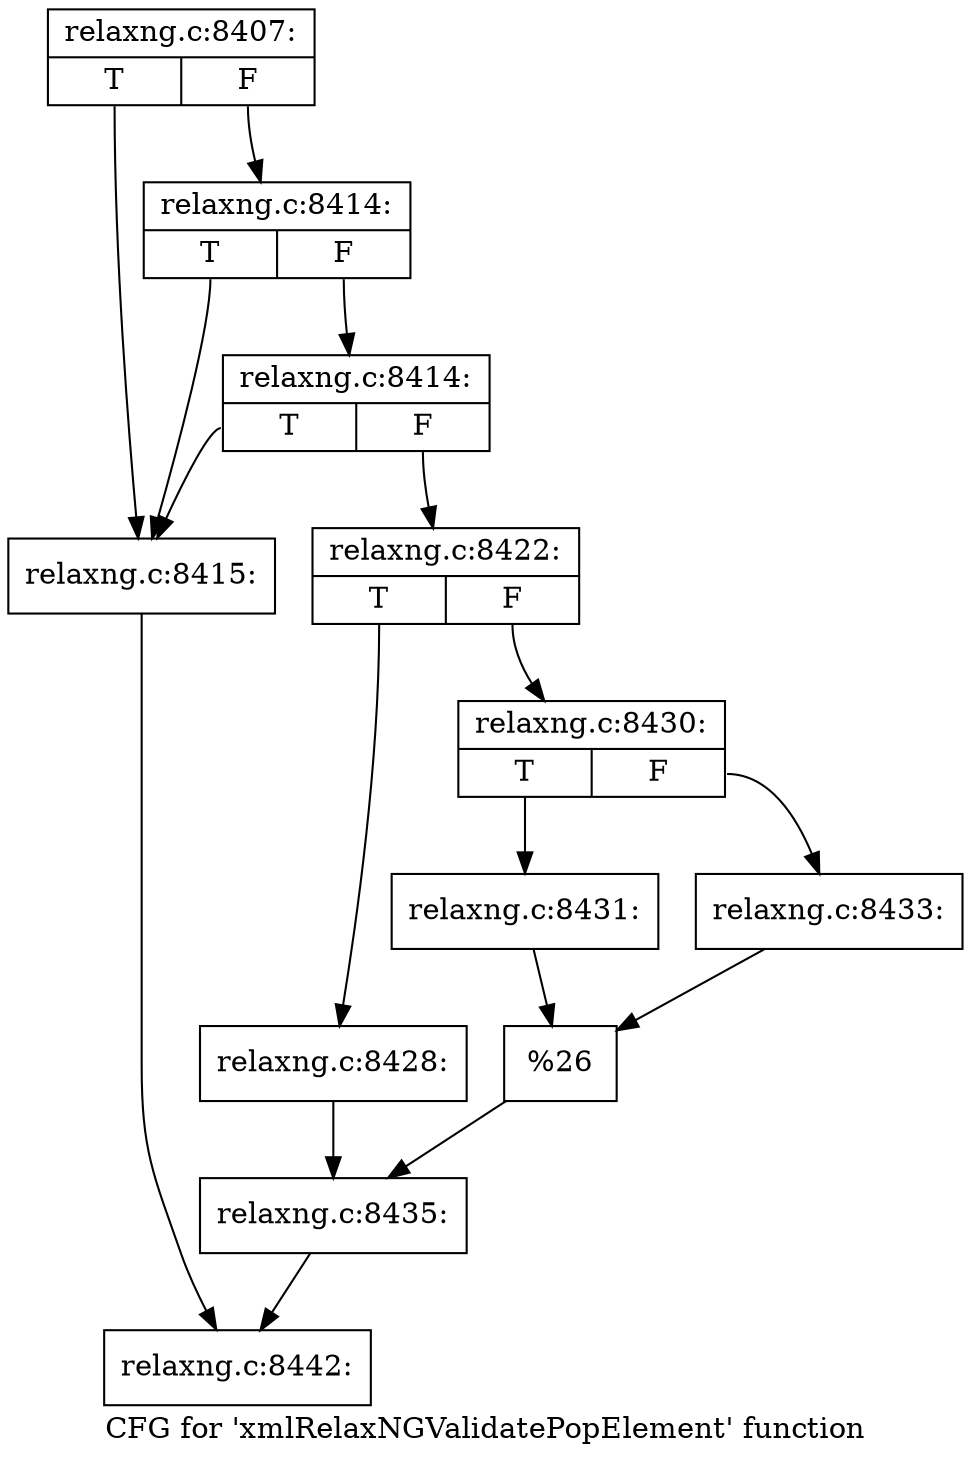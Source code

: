 digraph "CFG for 'xmlRelaxNGValidatePopElement' function" {
	label="CFG for 'xmlRelaxNGValidatePopElement' function";

	Node0x3a58920 [shape=record,label="{relaxng.c:8407:|{<s0>T|<s1>F}}"];
	Node0x3a58920:s0 -> Node0x3a098e0;
	Node0x3a58920:s1 -> Node0x3a09a00;
	Node0x3a09a00 [shape=record,label="{relaxng.c:8414:|{<s0>T|<s1>F}}"];
	Node0x3a09a00:s0 -> Node0x3a098e0;
	Node0x3a09a00:s1 -> Node0x3a09980;
	Node0x3a09980 [shape=record,label="{relaxng.c:8414:|{<s0>T|<s1>F}}"];
	Node0x3a09980:s0 -> Node0x3a098e0;
	Node0x3a09980:s1 -> Node0x3a09930;
	Node0x3a098e0 [shape=record,label="{relaxng.c:8415:}"];
	Node0x3a098e0 -> Node0x3a58c50;
	Node0x3a09930 [shape=record,label="{relaxng.c:8422:|{<s0>T|<s1>F}}"];
	Node0x3a09930:s0 -> Node0x3a5aca0;
	Node0x3a09930:s1 -> Node0x3a5c2f0;
	Node0x3a5aca0 [shape=record,label="{relaxng.c:8428:}"];
	Node0x3a5aca0 -> Node0x3a5c080;
	Node0x3a5c2f0 [shape=record,label="{relaxng.c:8430:|{<s0>T|<s1>F}}"];
	Node0x3a5c2f0:s0 -> Node0x3a5a9d0;
	Node0x3a5c2f0:s1 -> Node0x3a5aa70;
	Node0x3a5a9d0 [shape=record,label="{relaxng.c:8431:}"];
	Node0x3a5a9d0 -> Node0x3a5aa20;
	Node0x3a5aa70 [shape=record,label="{relaxng.c:8433:}"];
	Node0x3a5aa70 -> Node0x3a5aa20;
	Node0x3a5aa20 [shape=record,label="{%26}"];
	Node0x3a5aa20 -> Node0x3a5c080;
	Node0x3a5c080 [shape=record,label="{relaxng.c:8435:}"];
	Node0x3a5c080 -> Node0x3a58c50;
	Node0x3a58c50 [shape=record,label="{relaxng.c:8442:}"];
}
